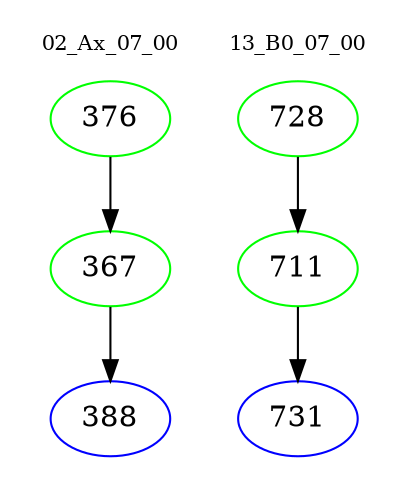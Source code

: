 digraph{
subgraph cluster_0 {
color = white
label = "02_Ax_07_00";
fontsize=10;
T0_376 [label="376", color="green"]
T0_376 -> T0_367 [color="black"]
T0_367 [label="367", color="green"]
T0_367 -> T0_388 [color="black"]
T0_388 [label="388", color="blue"]
}
subgraph cluster_1 {
color = white
label = "13_B0_07_00";
fontsize=10;
T1_728 [label="728", color="green"]
T1_728 -> T1_711 [color="black"]
T1_711 [label="711", color="green"]
T1_711 -> T1_731 [color="black"]
T1_731 [label="731", color="blue"]
}
}
